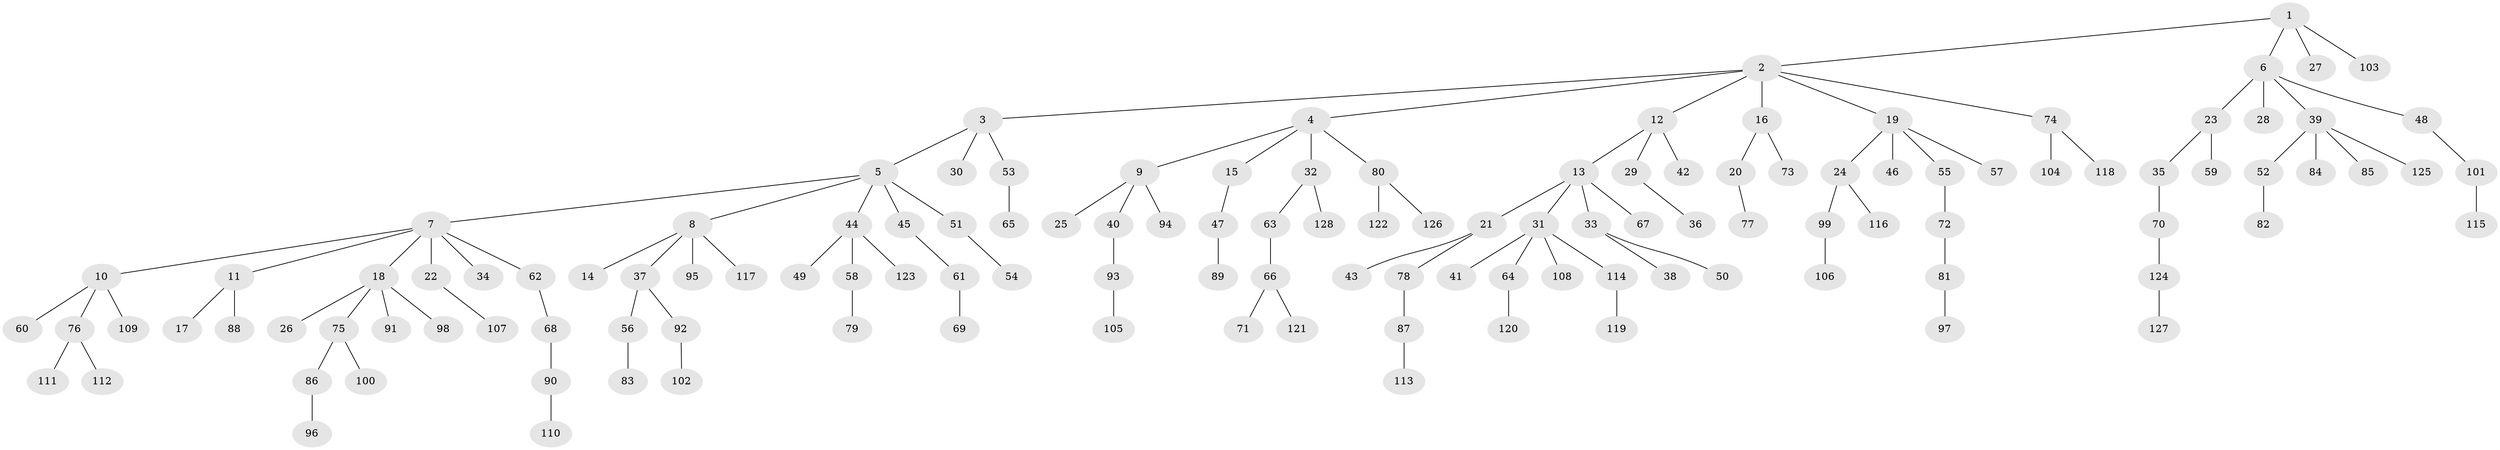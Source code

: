 // coarse degree distribution, {3: 0.10112359550561797, 10: 0.011235955056179775, 11: 0.011235955056179775, 5: 0.02247191011235955, 4: 0.0449438202247191, 2: 0.2696629213483146, 7: 0.011235955056179775, 1: 0.5280898876404494}
// Generated by graph-tools (version 1.1) at 2025/52/02/27/25 19:52:10]
// undirected, 128 vertices, 127 edges
graph export_dot {
graph [start="1"]
  node [color=gray90,style=filled];
  1;
  2;
  3;
  4;
  5;
  6;
  7;
  8;
  9;
  10;
  11;
  12;
  13;
  14;
  15;
  16;
  17;
  18;
  19;
  20;
  21;
  22;
  23;
  24;
  25;
  26;
  27;
  28;
  29;
  30;
  31;
  32;
  33;
  34;
  35;
  36;
  37;
  38;
  39;
  40;
  41;
  42;
  43;
  44;
  45;
  46;
  47;
  48;
  49;
  50;
  51;
  52;
  53;
  54;
  55;
  56;
  57;
  58;
  59;
  60;
  61;
  62;
  63;
  64;
  65;
  66;
  67;
  68;
  69;
  70;
  71;
  72;
  73;
  74;
  75;
  76;
  77;
  78;
  79;
  80;
  81;
  82;
  83;
  84;
  85;
  86;
  87;
  88;
  89;
  90;
  91;
  92;
  93;
  94;
  95;
  96;
  97;
  98;
  99;
  100;
  101;
  102;
  103;
  104;
  105;
  106;
  107;
  108;
  109;
  110;
  111;
  112;
  113;
  114;
  115;
  116;
  117;
  118;
  119;
  120;
  121;
  122;
  123;
  124;
  125;
  126;
  127;
  128;
  1 -- 2;
  1 -- 6;
  1 -- 27;
  1 -- 103;
  2 -- 3;
  2 -- 4;
  2 -- 12;
  2 -- 16;
  2 -- 19;
  2 -- 74;
  3 -- 5;
  3 -- 30;
  3 -- 53;
  4 -- 9;
  4 -- 15;
  4 -- 32;
  4 -- 80;
  5 -- 7;
  5 -- 8;
  5 -- 44;
  5 -- 45;
  5 -- 51;
  6 -- 23;
  6 -- 28;
  6 -- 39;
  6 -- 48;
  7 -- 10;
  7 -- 11;
  7 -- 18;
  7 -- 22;
  7 -- 34;
  7 -- 62;
  8 -- 14;
  8 -- 37;
  8 -- 95;
  8 -- 117;
  9 -- 25;
  9 -- 40;
  9 -- 94;
  10 -- 60;
  10 -- 76;
  10 -- 109;
  11 -- 17;
  11 -- 88;
  12 -- 13;
  12 -- 29;
  12 -- 42;
  13 -- 21;
  13 -- 31;
  13 -- 33;
  13 -- 67;
  15 -- 47;
  16 -- 20;
  16 -- 73;
  18 -- 26;
  18 -- 75;
  18 -- 91;
  18 -- 98;
  19 -- 24;
  19 -- 46;
  19 -- 55;
  19 -- 57;
  20 -- 77;
  21 -- 43;
  21 -- 78;
  22 -- 107;
  23 -- 35;
  23 -- 59;
  24 -- 99;
  24 -- 116;
  29 -- 36;
  31 -- 41;
  31 -- 64;
  31 -- 108;
  31 -- 114;
  32 -- 63;
  32 -- 128;
  33 -- 38;
  33 -- 50;
  35 -- 70;
  37 -- 56;
  37 -- 92;
  39 -- 52;
  39 -- 84;
  39 -- 85;
  39 -- 125;
  40 -- 93;
  44 -- 49;
  44 -- 58;
  44 -- 123;
  45 -- 61;
  47 -- 89;
  48 -- 101;
  51 -- 54;
  52 -- 82;
  53 -- 65;
  55 -- 72;
  56 -- 83;
  58 -- 79;
  61 -- 69;
  62 -- 68;
  63 -- 66;
  64 -- 120;
  66 -- 71;
  66 -- 121;
  68 -- 90;
  70 -- 124;
  72 -- 81;
  74 -- 104;
  74 -- 118;
  75 -- 86;
  75 -- 100;
  76 -- 111;
  76 -- 112;
  78 -- 87;
  80 -- 122;
  80 -- 126;
  81 -- 97;
  86 -- 96;
  87 -- 113;
  90 -- 110;
  92 -- 102;
  93 -- 105;
  99 -- 106;
  101 -- 115;
  114 -- 119;
  124 -- 127;
}
